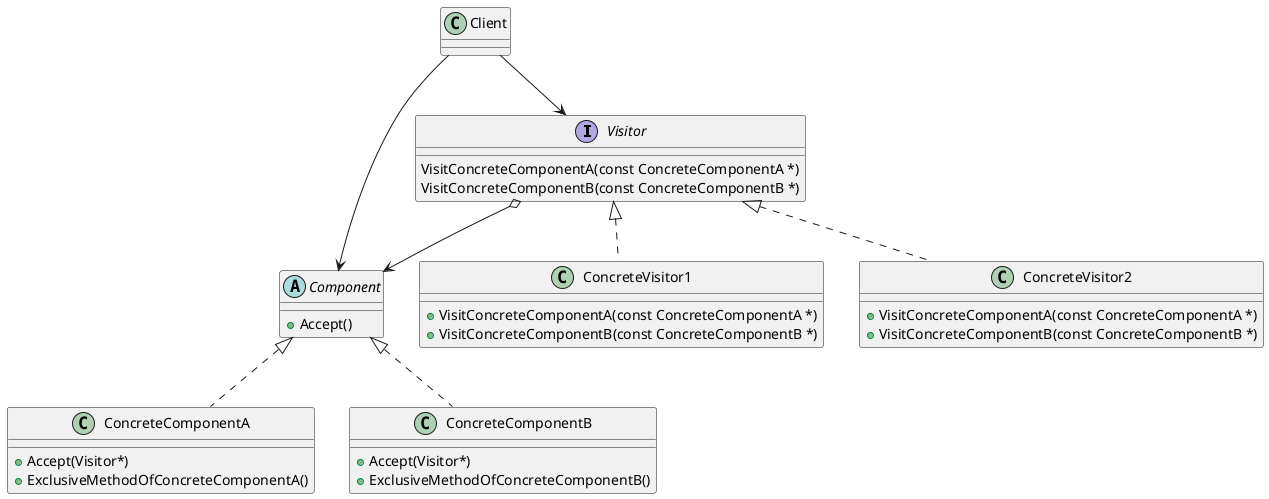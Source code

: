 @startuml

interface Visitor {
    VisitConcreteComponentA(const ConcreteComponentA *)
    VisitConcreteComponentB(const ConcreteComponentB *)
}
abstract Component{
    + Accept()
}

Component <|.. ConcreteComponentA
Component <|.. ConcreteComponentB

class ConcreteComponentA{
    + Accept(Visitor*)
    + ExclusiveMethodOfConcreteComponentA()
}

class ConcreteComponentB{
    + Accept(Visitor*)
    + ExclusiveMethodOfConcreteComponentB()
}

Visitor <|..  ConcreteVisitor1
Visitor <|..  ConcreteVisitor2

class ConcreteVisitor1{
    + VisitConcreteComponentA(const ConcreteComponentA *)
    + VisitConcreteComponentB(const ConcreteComponentB *)
}

class ConcreteVisitor2{
    + VisitConcreteComponentA(const ConcreteComponentA *)
    + VisitConcreteComponentB(const ConcreteComponentB *)
}

Client --> Visitor
Client --> Component
Visitor o--> Component

@enduml